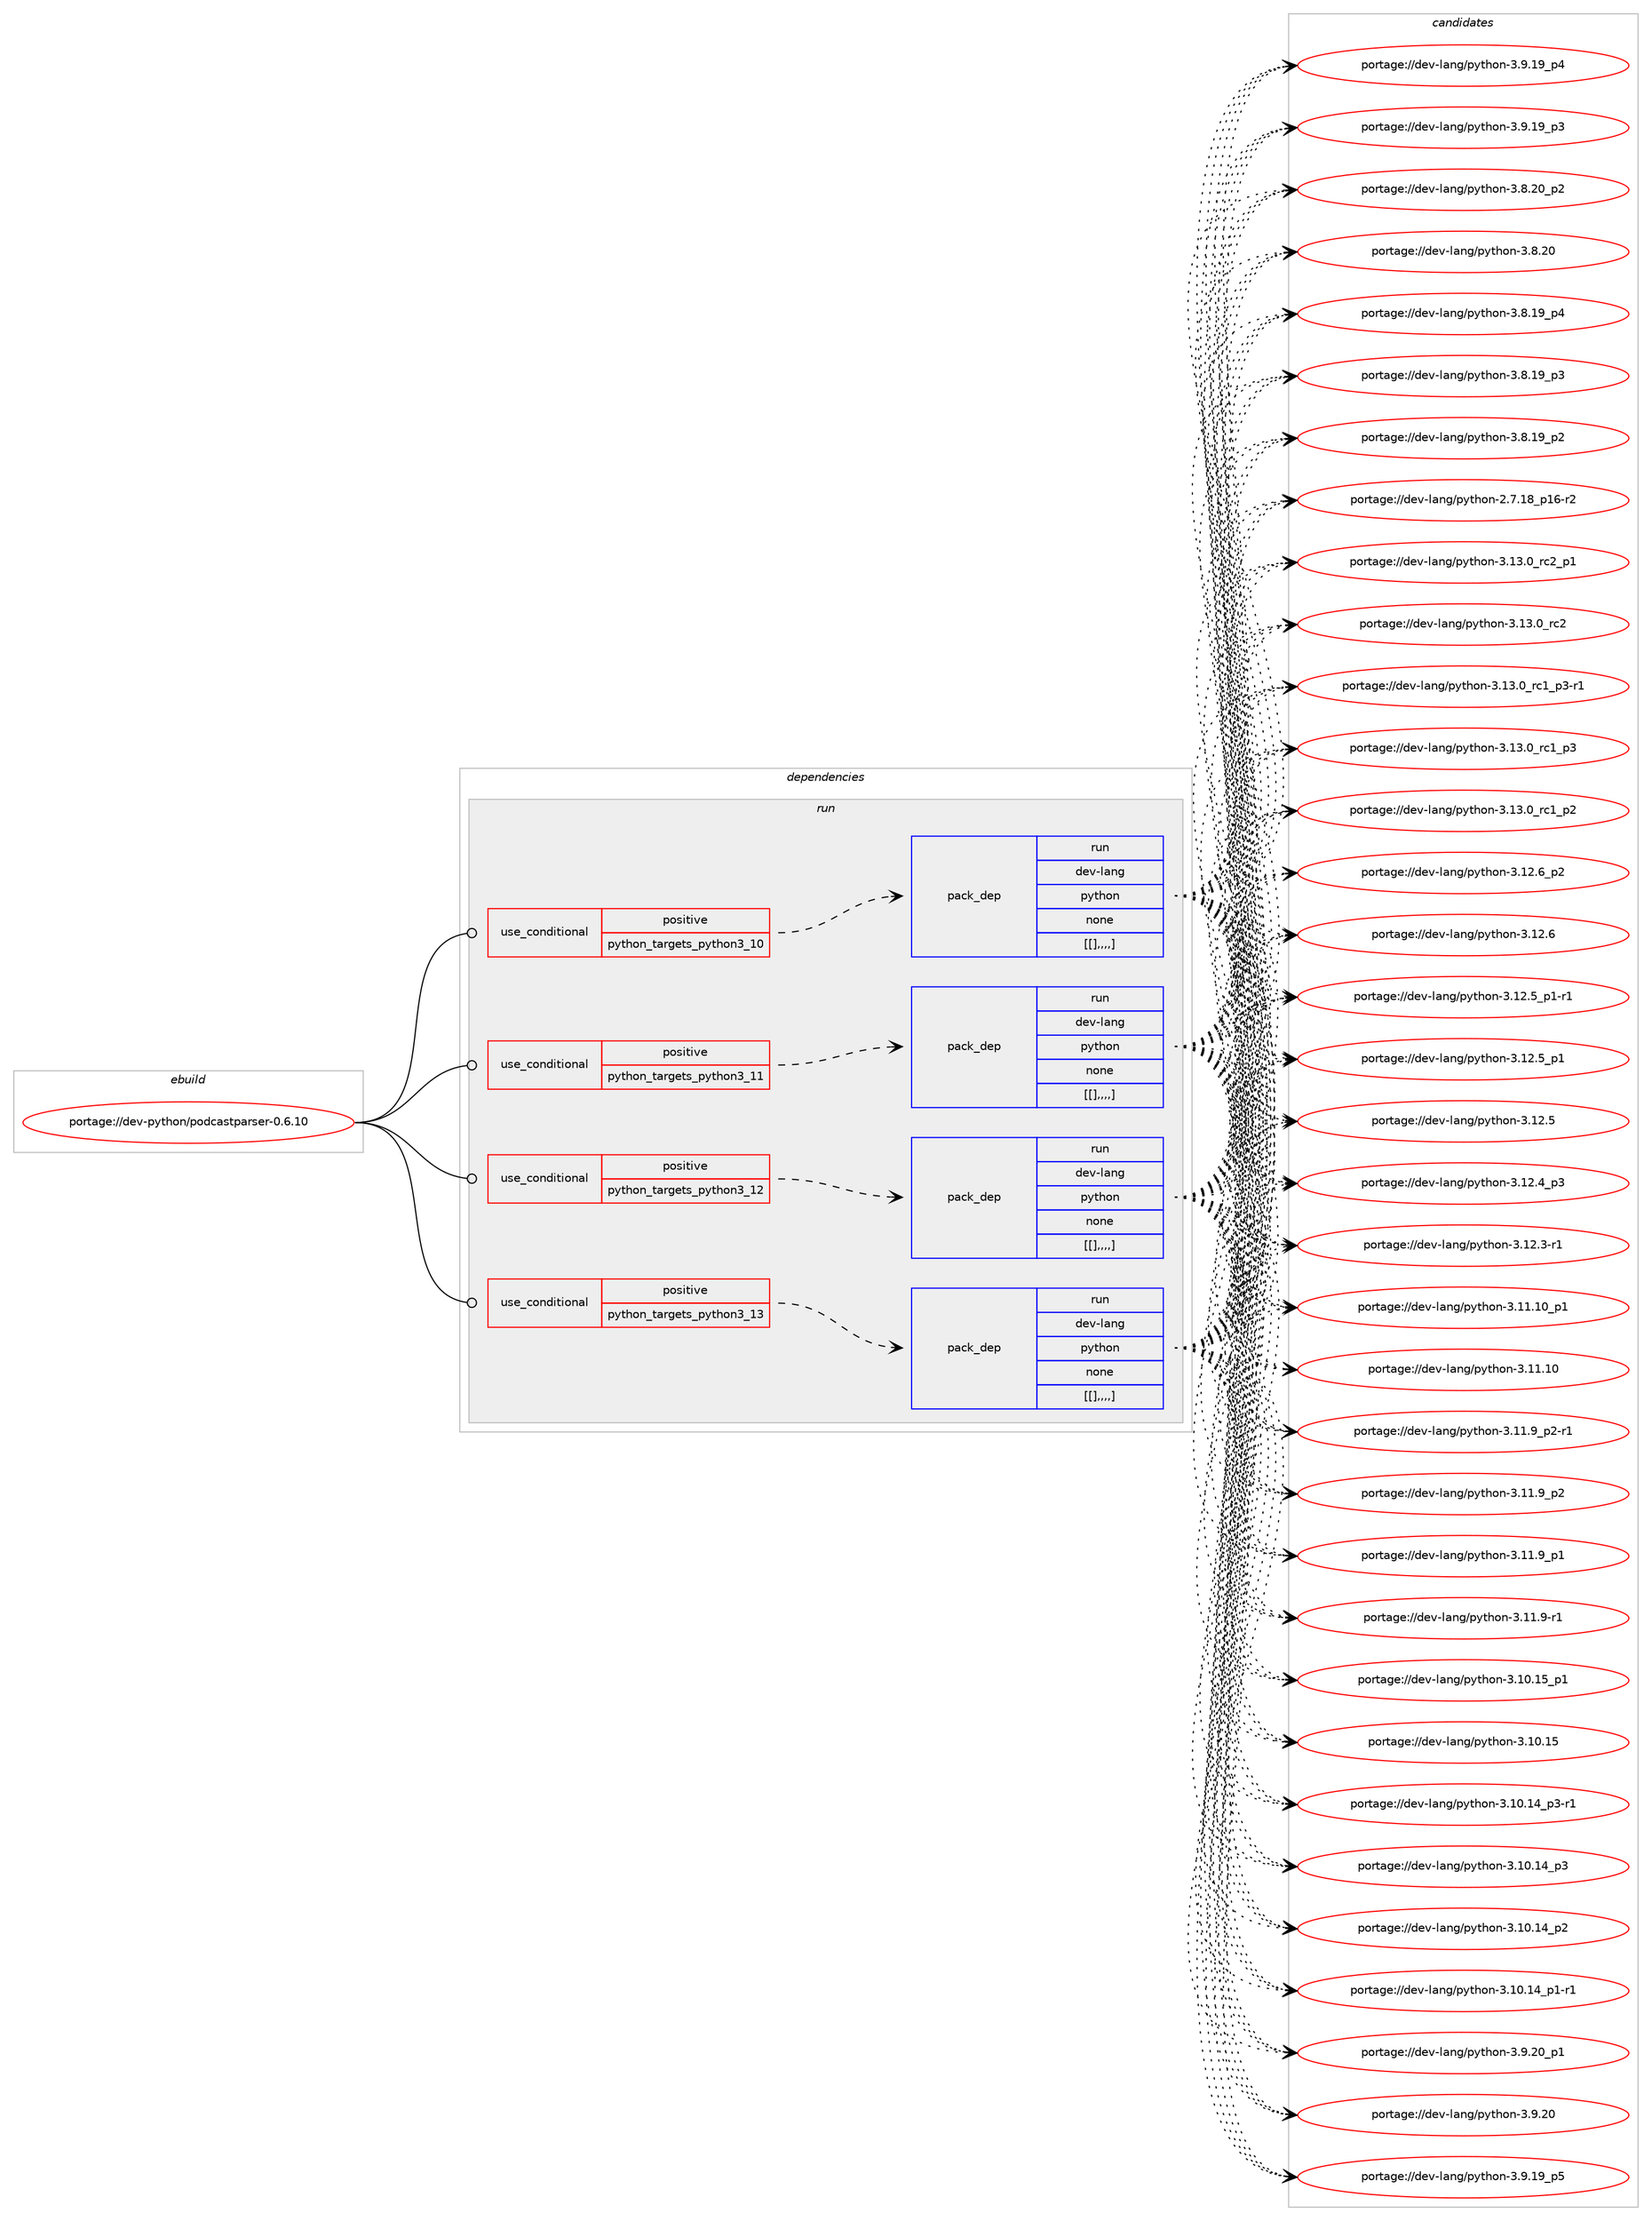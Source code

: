 digraph prolog {

# *************
# Graph options
# *************

newrank=true;
concentrate=true;
compound=true;
graph [rankdir=LR,fontname=Helvetica,fontsize=10,ranksep=1.5];#, ranksep=2.5, nodesep=0.2];
edge  [arrowhead=vee];
node  [fontname=Helvetica,fontsize=10];

# **********
# The ebuild
# **********

subgraph cluster_leftcol {
color=gray;
label=<<i>ebuild</i>>;
id [label="portage://dev-python/podcastparser-0.6.10", color=red, width=4, href="../dev-python/podcastparser-0.6.10.svg"];
}

# ****************
# The dependencies
# ****************

subgraph cluster_midcol {
color=gray;
label=<<i>dependencies</i>>;
subgraph cluster_compile {
fillcolor="#eeeeee";
style=filled;
label=<<i>compile</i>>;
}
subgraph cluster_compileandrun {
fillcolor="#eeeeee";
style=filled;
label=<<i>compile and run</i>>;
}
subgraph cluster_run {
fillcolor="#eeeeee";
style=filled;
label=<<i>run</i>>;
subgraph cond37536 {
dependency157134 [label=<<TABLE BORDER="0" CELLBORDER="1" CELLSPACING="0" CELLPADDING="4"><TR><TD ROWSPAN="3" CELLPADDING="10">use_conditional</TD></TR><TR><TD>positive</TD></TR><TR><TD>python_targets_python3_10</TD></TR></TABLE>>, shape=none, color=red];
subgraph pack118381 {
dependency157135 [label=<<TABLE BORDER="0" CELLBORDER="1" CELLSPACING="0" CELLPADDING="4" WIDTH="220"><TR><TD ROWSPAN="6" CELLPADDING="30">pack_dep</TD></TR><TR><TD WIDTH="110">run</TD></TR><TR><TD>dev-lang</TD></TR><TR><TD>python</TD></TR><TR><TD>none</TD></TR><TR><TD>[[],,,,]</TD></TR></TABLE>>, shape=none, color=blue];
}
dependency157134:e -> dependency157135:w [weight=20,style="dashed",arrowhead="vee"];
}
id:e -> dependency157134:w [weight=20,style="solid",arrowhead="odot"];
subgraph cond37537 {
dependency157136 [label=<<TABLE BORDER="0" CELLBORDER="1" CELLSPACING="0" CELLPADDING="4"><TR><TD ROWSPAN="3" CELLPADDING="10">use_conditional</TD></TR><TR><TD>positive</TD></TR><TR><TD>python_targets_python3_11</TD></TR></TABLE>>, shape=none, color=red];
subgraph pack118382 {
dependency157137 [label=<<TABLE BORDER="0" CELLBORDER="1" CELLSPACING="0" CELLPADDING="4" WIDTH="220"><TR><TD ROWSPAN="6" CELLPADDING="30">pack_dep</TD></TR><TR><TD WIDTH="110">run</TD></TR><TR><TD>dev-lang</TD></TR><TR><TD>python</TD></TR><TR><TD>none</TD></TR><TR><TD>[[],,,,]</TD></TR></TABLE>>, shape=none, color=blue];
}
dependency157136:e -> dependency157137:w [weight=20,style="dashed",arrowhead="vee"];
}
id:e -> dependency157136:w [weight=20,style="solid",arrowhead="odot"];
subgraph cond37538 {
dependency157138 [label=<<TABLE BORDER="0" CELLBORDER="1" CELLSPACING="0" CELLPADDING="4"><TR><TD ROWSPAN="3" CELLPADDING="10">use_conditional</TD></TR><TR><TD>positive</TD></TR><TR><TD>python_targets_python3_12</TD></TR></TABLE>>, shape=none, color=red];
subgraph pack118383 {
dependency157139 [label=<<TABLE BORDER="0" CELLBORDER="1" CELLSPACING="0" CELLPADDING="4" WIDTH="220"><TR><TD ROWSPAN="6" CELLPADDING="30">pack_dep</TD></TR><TR><TD WIDTH="110">run</TD></TR><TR><TD>dev-lang</TD></TR><TR><TD>python</TD></TR><TR><TD>none</TD></TR><TR><TD>[[],,,,]</TD></TR></TABLE>>, shape=none, color=blue];
}
dependency157138:e -> dependency157139:w [weight=20,style="dashed",arrowhead="vee"];
}
id:e -> dependency157138:w [weight=20,style="solid",arrowhead="odot"];
subgraph cond37539 {
dependency157140 [label=<<TABLE BORDER="0" CELLBORDER="1" CELLSPACING="0" CELLPADDING="4"><TR><TD ROWSPAN="3" CELLPADDING="10">use_conditional</TD></TR><TR><TD>positive</TD></TR><TR><TD>python_targets_python3_13</TD></TR></TABLE>>, shape=none, color=red];
subgraph pack118384 {
dependency157141 [label=<<TABLE BORDER="0" CELLBORDER="1" CELLSPACING="0" CELLPADDING="4" WIDTH="220"><TR><TD ROWSPAN="6" CELLPADDING="30">pack_dep</TD></TR><TR><TD WIDTH="110">run</TD></TR><TR><TD>dev-lang</TD></TR><TR><TD>python</TD></TR><TR><TD>none</TD></TR><TR><TD>[[],,,,]</TD></TR></TABLE>>, shape=none, color=blue];
}
dependency157140:e -> dependency157141:w [weight=20,style="dashed",arrowhead="vee"];
}
id:e -> dependency157140:w [weight=20,style="solid",arrowhead="odot"];
}
}

# **************
# The candidates
# **************

subgraph cluster_choices {
rank=same;
color=gray;
label=<<i>candidates</i>>;

subgraph choice118381 {
color=black;
nodesep=1;
choice100101118451089711010347112121116104111110455146495146489511499509511249 [label="portage://dev-lang/python-3.13.0_rc2_p1", color=red, width=4,href="../dev-lang/python-3.13.0_rc2_p1.svg"];
choice10010111845108971101034711212111610411111045514649514648951149950 [label="portage://dev-lang/python-3.13.0_rc2", color=red, width=4,href="../dev-lang/python-3.13.0_rc2.svg"];
choice1001011184510897110103471121211161041111104551464951464895114994995112514511449 [label="portage://dev-lang/python-3.13.0_rc1_p3-r1", color=red, width=4,href="../dev-lang/python-3.13.0_rc1_p3-r1.svg"];
choice100101118451089711010347112121116104111110455146495146489511499499511251 [label="portage://dev-lang/python-3.13.0_rc1_p3", color=red, width=4,href="../dev-lang/python-3.13.0_rc1_p3.svg"];
choice100101118451089711010347112121116104111110455146495146489511499499511250 [label="portage://dev-lang/python-3.13.0_rc1_p2", color=red, width=4,href="../dev-lang/python-3.13.0_rc1_p2.svg"];
choice100101118451089711010347112121116104111110455146495046549511250 [label="portage://dev-lang/python-3.12.6_p2", color=red, width=4,href="../dev-lang/python-3.12.6_p2.svg"];
choice10010111845108971101034711212111610411111045514649504654 [label="portage://dev-lang/python-3.12.6", color=red, width=4,href="../dev-lang/python-3.12.6.svg"];
choice1001011184510897110103471121211161041111104551464950465395112494511449 [label="portage://dev-lang/python-3.12.5_p1-r1", color=red, width=4,href="../dev-lang/python-3.12.5_p1-r1.svg"];
choice100101118451089711010347112121116104111110455146495046539511249 [label="portage://dev-lang/python-3.12.5_p1", color=red, width=4,href="../dev-lang/python-3.12.5_p1.svg"];
choice10010111845108971101034711212111610411111045514649504653 [label="portage://dev-lang/python-3.12.5", color=red, width=4,href="../dev-lang/python-3.12.5.svg"];
choice100101118451089711010347112121116104111110455146495046529511251 [label="portage://dev-lang/python-3.12.4_p3", color=red, width=4,href="../dev-lang/python-3.12.4_p3.svg"];
choice100101118451089711010347112121116104111110455146495046514511449 [label="portage://dev-lang/python-3.12.3-r1", color=red, width=4,href="../dev-lang/python-3.12.3-r1.svg"];
choice10010111845108971101034711212111610411111045514649494649489511249 [label="portage://dev-lang/python-3.11.10_p1", color=red, width=4,href="../dev-lang/python-3.11.10_p1.svg"];
choice1001011184510897110103471121211161041111104551464949464948 [label="portage://dev-lang/python-3.11.10", color=red, width=4,href="../dev-lang/python-3.11.10.svg"];
choice1001011184510897110103471121211161041111104551464949465795112504511449 [label="portage://dev-lang/python-3.11.9_p2-r1", color=red, width=4,href="../dev-lang/python-3.11.9_p2-r1.svg"];
choice100101118451089711010347112121116104111110455146494946579511250 [label="portage://dev-lang/python-3.11.9_p2", color=red, width=4,href="../dev-lang/python-3.11.9_p2.svg"];
choice100101118451089711010347112121116104111110455146494946579511249 [label="portage://dev-lang/python-3.11.9_p1", color=red, width=4,href="../dev-lang/python-3.11.9_p1.svg"];
choice100101118451089711010347112121116104111110455146494946574511449 [label="portage://dev-lang/python-3.11.9-r1", color=red, width=4,href="../dev-lang/python-3.11.9-r1.svg"];
choice10010111845108971101034711212111610411111045514649484649539511249 [label="portage://dev-lang/python-3.10.15_p1", color=red, width=4,href="../dev-lang/python-3.10.15_p1.svg"];
choice1001011184510897110103471121211161041111104551464948464953 [label="portage://dev-lang/python-3.10.15", color=red, width=4,href="../dev-lang/python-3.10.15.svg"];
choice100101118451089711010347112121116104111110455146494846495295112514511449 [label="portage://dev-lang/python-3.10.14_p3-r1", color=red, width=4,href="../dev-lang/python-3.10.14_p3-r1.svg"];
choice10010111845108971101034711212111610411111045514649484649529511251 [label="portage://dev-lang/python-3.10.14_p3", color=red, width=4,href="../dev-lang/python-3.10.14_p3.svg"];
choice10010111845108971101034711212111610411111045514649484649529511250 [label="portage://dev-lang/python-3.10.14_p2", color=red, width=4,href="../dev-lang/python-3.10.14_p2.svg"];
choice100101118451089711010347112121116104111110455146494846495295112494511449 [label="portage://dev-lang/python-3.10.14_p1-r1", color=red, width=4,href="../dev-lang/python-3.10.14_p1-r1.svg"];
choice100101118451089711010347112121116104111110455146574650489511249 [label="portage://dev-lang/python-3.9.20_p1", color=red, width=4,href="../dev-lang/python-3.9.20_p1.svg"];
choice10010111845108971101034711212111610411111045514657465048 [label="portage://dev-lang/python-3.9.20", color=red, width=4,href="../dev-lang/python-3.9.20.svg"];
choice100101118451089711010347112121116104111110455146574649579511253 [label="portage://dev-lang/python-3.9.19_p5", color=red, width=4,href="../dev-lang/python-3.9.19_p5.svg"];
choice100101118451089711010347112121116104111110455146574649579511252 [label="portage://dev-lang/python-3.9.19_p4", color=red, width=4,href="../dev-lang/python-3.9.19_p4.svg"];
choice100101118451089711010347112121116104111110455146574649579511251 [label="portage://dev-lang/python-3.9.19_p3", color=red, width=4,href="../dev-lang/python-3.9.19_p3.svg"];
choice100101118451089711010347112121116104111110455146564650489511250 [label="portage://dev-lang/python-3.8.20_p2", color=red, width=4,href="../dev-lang/python-3.8.20_p2.svg"];
choice10010111845108971101034711212111610411111045514656465048 [label="portage://dev-lang/python-3.8.20", color=red, width=4,href="../dev-lang/python-3.8.20.svg"];
choice100101118451089711010347112121116104111110455146564649579511252 [label="portage://dev-lang/python-3.8.19_p4", color=red, width=4,href="../dev-lang/python-3.8.19_p4.svg"];
choice100101118451089711010347112121116104111110455146564649579511251 [label="portage://dev-lang/python-3.8.19_p3", color=red, width=4,href="../dev-lang/python-3.8.19_p3.svg"];
choice100101118451089711010347112121116104111110455146564649579511250 [label="portage://dev-lang/python-3.8.19_p2", color=red, width=4,href="../dev-lang/python-3.8.19_p2.svg"];
choice100101118451089711010347112121116104111110455046554649569511249544511450 [label="portage://dev-lang/python-2.7.18_p16-r2", color=red, width=4,href="../dev-lang/python-2.7.18_p16-r2.svg"];
dependency157135:e -> choice100101118451089711010347112121116104111110455146495146489511499509511249:w [style=dotted,weight="100"];
dependency157135:e -> choice10010111845108971101034711212111610411111045514649514648951149950:w [style=dotted,weight="100"];
dependency157135:e -> choice1001011184510897110103471121211161041111104551464951464895114994995112514511449:w [style=dotted,weight="100"];
dependency157135:e -> choice100101118451089711010347112121116104111110455146495146489511499499511251:w [style=dotted,weight="100"];
dependency157135:e -> choice100101118451089711010347112121116104111110455146495146489511499499511250:w [style=dotted,weight="100"];
dependency157135:e -> choice100101118451089711010347112121116104111110455146495046549511250:w [style=dotted,weight="100"];
dependency157135:e -> choice10010111845108971101034711212111610411111045514649504654:w [style=dotted,weight="100"];
dependency157135:e -> choice1001011184510897110103471121211161041111104551464950465395112494511449:w [style=dotted,weight="100"];
dependency157135:e -> choice100101118451089711010347112121116104111110455146495046539511249:w [style=dotted,weight="100"];
dependency157135:e -> choice10010111845108971101034711212111610411111045514649504653:w [style=dotted,weight="100"];
dependency157135:e -> choice100101118451089711010347112121116104111110455146495046529511251:w [style=dotted,weight="100"];
dependency157135:e -> choice100101118451089711010347112121116104111110455146495046514511449:w [style=dotted,weight="100"];
dependency157135:e -> choice10010111845108971101034711212111610411111045514649494649489511249:w [style=dotted,weight="100"];
dependency157135:e -> choice1001011184510897110103471121211161041111104551464949464948:w [style=dotted,weight="100"];
dependency157135:e -> choice1001011184510897110103471121211161041111104551464949465795112504511449:w [style=dotted,weight="100"];
dependency157135:e -> choice100101118451089711010347112121116104111110455146494946579511250:w [style=dotted,weight="100"];
dependency157135:e -> choice100101118451089711010347112121116104111110455146494946579511249:w [style=dotted,weight="100"];
dependency157135:e -> choice100101118451089711010347112121116104111110455146494946574511449:w [style=dotted,weight="100"];
dependency157135:e -> choice10010111845108971101034711212111610411111045514649484649539511249:w [style=dotted,weight="100"];
dependency157135:e -> choice1001011184510897110103471121211161041111104551464948464953:w [style=dotted,weight="100"];
dependency157135:e -> choice100101118451089711010347112121116104111110455146494846495295112514511449:w [style=dotted,weight="100"];
dependency157135:e -> choice10010111845108971101034711212111610411111045514649484649529511251:w [style=dotted,weight="100"];
dependency157135:e -> choice10010111845108971101034711212111610411111045514649484649529511250:w [style=dotted,weight="100"];
dependency157135:e -> choice100101118451089711010347112121116104111110455146494846495295112494511449:w [style=dotted,weight="100"];
dependency157135:e -> choice100101118451089711010347112121116104111110455146574650489511249:w [style=dotted,weight="100"];
dependency157135:e -> choice10010111845108971101034711212111610411111045514657465048:w [style=dotted,weight="100"];
dependency157135:e -> choice100101118451089711010347112121116104111110455146574649579511253:w [style=dotted,weight="100"];
dependency157135:e -> choice100101118451089711010347112121116104111110455146574649579511252:w [style=dotted,weight="100"];
dependency157135:e -> choice100101118451089711010347112121116104111110455146574649579511251:w [style=dotted,weight="100"];
dependency157135:e -> choice100101118451089711010347112121116104111110455146564650489511250:w [style=dotted,weight="100"];
dependency157135:e -> choice10010111845108971101034711212111610411111045514656465048:w [style=dotted,weight="100"];
dependency157135:e -> choice100101118451089711010347112121116104111110455146564649579511252:w [style=dotted,weight="100"];
dependency157135:e -> choice100101118451089711010347112121116104111110455146564649579511251:w [style=dotted,weight="100"];
dependency157135:e -> choice100101118451089711010347112121116104111110455146564649579511250:w [style=dotted,weight="100"];
dependency157135:e -> choice100101118451089711010347112121116104111110455046554649569511249544511450:w [style=dotted,weight="100"];
}
subgraph choice118382 {
color=black;
nodesep=1;
choice100101118451089711010347112121116104111110455146495146489511499509511249 [label="portage://dev-lang/python-3.13.0_rc2_p1", color=red, width=4,href="../dev-lang/python-3.13.0_rc2_p1.svg"];
choice10010111845108971101034711212111610411111045514649514648951149950 [label="portage://dev-lang/python-3.13.0_rc2", color=red, width=4,href="../dev-lang/python-3.13.0_rc2.svg"];
choice1001011184510897110103471121211161041111104551464951464895114994995112514511449 [label="portage://dev-lang/python-3.13.0_rc1_p3-r1", color=red, width=4,href="../dev-lang/python-3.13.0_rc1_p3-r1.svg"];
choice100101118451089711010347112121116104111110455146495146489511499499511251 [label="portage://dev-lang/python-3.13.0_rc1_p3", color=red, width=4,href="../dev-lang/python-3.13.0_rc1_p3.svg"];
choice100101118451089711010347112121116104111110455146495146489511499499511250 [label="portage://dev-lang/python-3.13.0_rc1_p2", color=red, width=4,href="../dev-lang/python-3.13.0_rc1_p2.svg"];
choice100101118451089711010347112121116104111110455146495046549511250 [label="portage://dev-lang/python-3.12.6_p2", color=red, width=4,href="../dev-lang/python-3.12.6_p2.svg"];
choice10010111845108971101034711212111610411111045514649504654 [label="portage://dev-lang/python-3.12.6", color=red, width=4,href="../dev-lang/python-3.12.6.svg"];
choice1001011184510897110103471121211161041111104551464950465395112494511449 [label="portage://dev-lang/python-3.12.5_p1-r1", color=red, width=4,href="../dev-lang/python-3.12.5_p1-r1.svg"];
choice100101118451089711010347112121116104111110455146495046539511249 [label="portage://dev-lang/python-3.12.5_p1", color=red, width=4,href="../dev-lang/python-3.12.5_p1.svg"];
choice10010111845108971101034711212111610411111045514649504653 [label="portage://dev-lang/python-3.12.5", color=red, width=4,href="../dev-lang/python-3.12.5.svg"];
choice100101118451089711010347112121116104111110455146495046529511251 [label="portage://dev-lang/python-3.12.4_p3", color=red, width=4,href="../dev-lang/python-3.12.4_p3.svg"];
choice100101118451089711010347112121116104111110455146495046514511449 [label="portage://dev-lang/python-3.12.3-r1", color=red, width=4,href="../dev-lang/python-3.12.3-r1.svg"];
choice10010111845108971101034711212111610411111045514649494649489511249 [label="portage://dev-lang/python-3.11.10_p1", color=red, width=4,href="../dev-lang/python-3.11.10_p1.svg"];
choice1001011184510897110103471121211161041111104551464949464948 [label="portage://dev-lang/python-3.11.10", color=red, width=4,href="../dev-lang/python-3.11.10.svg"];
choice1001011184510897110103471121211161041111104551464949465795112504511449 [label="portage://dev-lang/python-3.11.9_p2-r1", color=red, width=4,href="../dev-lang/python-3.11.9_p2-r1.svg"];
choice100101118451089711010347112121116104111110455146494946579511250 [label="portage://dev-lang/python-3.11.9_p2", color=red, width=4,href="../dev-lang/python-3.11.9_p2.svg"];
choice100101118451089711010347112121116104111110455146494946579511249 [label="portage://dev-lang/python-3.11.9_p1", color=red, width=4,href="../dev-lang/python-3.11.9_p1.svg"];
choice100101118451089711010347112121116104111110455146494946574511449 [label="portage://dev-lang/python-3.11.9-r1", color=red, width=4,href="../dev-lang/python-3.11.9-r1.svg"];
choice10010111845108971101034711212111610411111045514649484649539511249 [label="portage://dev-lang/python-3.10.15_p1", color=red, width=4,href="../dev-lang/python-3.10.15_p1.svg"];
choice1001011184510897110103471121211161041111104551464948464953 [label="portage://dev-lang/python-3.10.15", color=red, width=4,href="../dev-lang/python-3.10.15.svg"];
choice100101118451089711010347112121116104111110455146494846495295112514511449 [label="portage://dev-lang/python-3.10.14_p3-r1", color=red, width=4,href="../dev-lang/python-3.10.14_p3-r1.svg"];
choice10010111845108971101034711212111610411111045514649484649529511251 [label="portage://dev-lang/python-3.10.14_p3", color=red, width=4,href="../dev-lang/python-3.10.14_p3.svg"];
choice10010111845108971101034711212111610411111045514649484649529511250 [label="portage://dev-lang/python-3.10.14_p2", color=red, width=4,href="../dev-lang/python-3.10.14_p2.svg"];
choice100101118451089711010347112121116104111110455146494846495295112494511449 [label="portage://dev-lang/python-3.10.14_p1-r1", color=red, width=4,href="../dev-lang/python-3.10.14_p1-r1.svg"];
choice100101118451089711010347112121116104111110455146574650489511249 [label="portage://dev-lang/python-3.9.20_p1", color=red, width=4,href="../dev-lang/python-3.9.20_p1.svg"];
choice10010111845108971101034711212111610411111045514657465048 [label="portage://dev-lang/python-3.9.20", color=red, width=4,href="../dev-lang/python-3.9.20.svg"];
choice100101118451089711010347112121116104111110455146574649579511253 [label="portage://dev-lang/python-3.9.19_p5", color=red, width=4,href="../dev-lang/python-3.9.19_p5.svg"];
choice100101118451089711010347112121116104111110455146574649579511252 [label="portage://dev-lang/python-3.9.19_p4", color=red, width=4,href="../dev-lang/python-3.9.19_p4.svg"];
choice100101118451089711010347112121116104111110455146574649579511251 [label="portage://dev-lang/python-3.9.19_p3", color=red, width=4,href="../dev-lang/python-3.9.19_p3.svg"];
choice100101118451089711010347112121116104111110455146564650489511250 [label="portage://dev-lang/python-3.8.20_p2", color=red, width=4,href="../dev-lang/python-3.8.20_p2.svg"];
choice10010111845108971101034711212111610411111045514656465048 [label="portage://dev-lang/python-3.8.20", color=red, width=4,href="../dev-lang/python-3.8.20.svg"];
choice100101118451089711010347112121116104111110455146564649579511252 [label="portage://dev-lang/python-3.8.19_p4", color=red, width=4,href="../dev-lang/python-3.8.19_p4.svg"];
choice100101118451089711010347112121116104111110455146564649579511251 [label="portage://dev-lang/python-3.8.19_p3", color=red, width=4,href="../dev-lang/python-3.8.19_p3.svg"];
choice100101118451089711010347112121116104111110455146564649579511250 [label="portage://dev-lang/python-3.8.19_p2", color=red, width=4,href="../dev-lang/python-3.8.19_p2.svg"];
choice100101118451089711010347112121116104111110455046554649569511249544511450 [label="portage://dev-lang/python-2.7.18_p16-r2", color=red, width=4,href="../dev-lang/python-2.7.18_p16-r2.svg"];
dependency157137:e -> choice100101118451089711010347112121116104111110455146495146489511499509511249:w [style=dotted,weight="100"];
dependency157137:e -> choice10010111845108971101034711212111610411111045514649514648951149950:w [style=dotted,weight="100"];
dependency157137:e -> choice1001011184510897110103471121211161041111104551464951464895114994995112514511449:w [style=dotted,weight="100"];
dependency157137:e -> choice100101118451089711010347112121116104111110455146495146489511499499511251:w [style=dotted,weight="100"];
dependency157137:e -> choice100101118451089711010347112121116104111110455146495146489511499499511250:w [style=dotted,weight="100"];
dependency157137:e -> choice100101118451089711010347112121116104111110455146495046549511250:w [style=dotted,weight="100"];
dependency157137:e -> choice10010111845108971101034711212111610411111045514649504654:w [style=dotted,weight="100"];
dependency157137:e -> choice1001011184510897110103471121211161041111104551464950465395112494511449:w [style=dotted,weight="100"];
dependency157137:e -> choice100101118451089711010347112121116104111110455146495046539511249:w [style=dotted,weight="100"];
dependency157137:e -> choice10010111845108971101034711212111610411111045514649504653:w [style=dotted,weight="100"];
dependency157137:e -> choice100101118451089711010347112121116104111110455146495046529511251:w [style=dotted,weight="100"];
dependency157137:e -> choice100101118451089711010347112121116104111110455146495046514511449:w [style=dotted,weight="100"];
dependency157137:e -> choice10010111845108971101034711212111610411111045514649494649489511249:w [style=dotted,weight="100"];
dependency157137:e -> choice1001011184510897110103471121211161041111104551464949464948:w [style=dotted,weight="100"];
dependency157137:e -> choice1001011184510897110103471121211161041111104551464949465795112504511449:w [style=dotted,weight="100"];
dependency157137:e -> choice100101118451089711010347112121116104111110455146494946579511250:w [style=dotted,weight="100"];
dependency157137:e -> choice100101118451089711010347112121116104111110455146494946579511249:w [style=dotted,weight="100"];
dependency157137:e -> choice100101118451089711010347112121116104111110455146494946574511449:w [style=dotted,weight="100"];
dependency157137:e -> choice10010111845108971101034711212111610411111045514649484649539511249:w [style=dotted,weight="100"];
dependency157137:e -> choice1001011184510897110103471121211161041111104551464948464953:w [style=dotted,weight="100"];
dependency157137:e -> choice100101118451089711010347112121116104111110455146494846495295112514511449:w [style=dotted,weight="100"];
dependency157137:e -> choice10010111845108971101034711212111610411111045514649484649529511251:w [style=dotted,weight="100"];
dependency157137:e -> choice10010111845108971101034711212111610411111045514649484649529511250:w [style=dotted,weight="100"];
dependency157137:e -> choice100101118451089711010347112121116104111110455146494846495295112494511449:w [style=dotted,weight="100"];
dependency157137:e -> choice100101118451089711010347112121116104111110455146574650489511249:w [style=dotted,weight="100"];
dependency157137:e -> choice10010111845108971101034711212111610411111045514657465048:w [style=dotted,weight="100"];
dependency157137:e -> choice100101118451089711010347112121116104111110455146574649579511253:w [style=dotted,weight="100"];
dependency157137:e -> choice100101118451089711010347112121116104111110455146574649579511252:w [style=dotted,weight="100"];
dependency157137:e -> choice100101118451089711010347112121116104111110455146574649579511251:w [style=dotted,weight="100"];
dependency157137:e -> choice100101118451089711010347112121116104111110455146564650489511250:w [style=dotted,weight="100"];
dependency157137:e -> choice10010111845108971101034711212111610411111045514656465048:w [style=dotted,weight="100"];
dependency157137:e -> choice100101118451089711010347112121116104111110455146564649579511252:w [style=dotted,weight="100"];
dependency157137:e -> choice100101118451089711010347112121116104111110455146564649579511251:w [style=dotted,weight="100"];
dependency157137:e -> choice100101118451089711010347112121116104111110455146564649579511250:w [style=dotted,weight="100"];
dependency157137:e -> choice100101118451089711010347112121116104111110455046554649569511249544511450:w [style=dotted,weight="100"];
}
subgraph choice118383 {
color=black;
nodesep=1;
choice100101118451089711010347112121116104111110455146495146489511499509511249 [label="portage://dev-lang/python-3.13.0_rc2_p1", color=red, width=4,href="../dev-lang/python-3.13.0_rc2_p1.svg"];
choice10010111845108971101034711212111610411111045514649514648951149950 [label="portage://dev-lang/python-3.13.0_rc2", color=red, width=4,href="../dev-lang/python-3.13.0_rc2.svg"];
choice1001011184510897110103471121211161041111104551464951464895114994995112514511449 [label="portage://dev-lang/python-3.13.0_rc1_p3-r1", color=red, width=4,href="../dev-lang/python-3.13.0_rc1_p3-r1.svg"];
choice100101118451089711010347112121116104111110455146495146489511499499511251 [label="portage://dev-lang/python-3.13.0_rc1_p3", color=red, width=4,href="../dev-lang/python-3.13.0_rc1_p3.svg"];
choice100101118451089711010347112121116104111110455146495146489511499499511250 [label="portage://dev-lang/python-3.13.0_rc1_p2", color=red, width=4,href="../dev-lang/python-3.13.0_rc1_p2.svg"];
choice100101118451089711010347112121116104111110455146495046549511250 [label="portage://dev-lang/python-3.12.6_p2", color=red, width=4,href="../dev-lang/python-3.12.6_p2.svg"];
choice10010111845108971101034711212111610411111045514649504654 [label="portage://dev-lang/python-3.12.6", color=red, width=4,href="../dev-lang/python-3.12.6.svg"];
choice1001011184510897110103471121211161041111104551464950465395112494511449 [label="portage://dev-lang/python-3.12.5_p1-r1", color=red, width=4,href="../dev-lang/python-3.12.5_p1-r1.svg"];
choice100101118451089711010347112121116104111110455146495046539511249 [label="portage://dev-lang/python-3.12.5_p1", color=red, width=4,href="../dev-lang/python-3.12.5_p1.svg"];
choice10010111845108971101034711212111610411111045514649504653 [label="portage://dev-lang/python-3.12.5", color=red, width=4,href="../dev-lang/python-3.12.5.svg"];
choice100101118451089711010347112121116104111110455146495046529511251 [label="portage://dev-lang/python-3.12.4_p3", color=red, width=4,href="../dev-lang/python-3.12.4_p3.svg"];
choice100101118451089711010347112121116104111110455146495046514511449 [label="portage://dev-lang/python-3.12.3-r1", color=red, width=4,href="../dev-lang/python-3.12.3-r1.svg"];
choice10010111845108971101034711212111610411111045514649494649489511249 [label="portage://dev-lang/python-3.11.10_p1", color=red, width=4,href="../dev-lang/python-3.11.10_p1.svg"];
choice1001011184510897110103471121211161041111104551464949464948 [label="portage://dev-lang/python-3.11.10", color=red, width=4,href="../dev-lang/python-3.11.10.svg"];
choice1001011184510897110103471121211161041111104551464949465795112504511449 [label="portage://dev-lang/python-3.11.9_p2-r1", color=red, width=4,href="../dev-lang/python-3.11.9_p2-r1.svg"];
choice100101118451089711010347112121116104111110455146494946579511250 [label="portage://dev-lang/python-3.11.9_p2", color=red, width=4,href="../dev-lang/python-3.11.9_p2.svg"];
choice100101118451089711010347112121116104111110455146494946579511249 [label="portage://dev-lang/python-3.11.9_p1", color=red, width=4,href="../dev-lang/python-3.11.9_p1.svg"];
choice100101118451089711010347112121116104111110455146494946574511449 [label="portage://dev-lang/python-3.11.9-r1", color=red, width=4,href="../dev-lang/python-3.11.9-r1.svg"];
choice10010111845108971101034711212111610411111045514649484649539511249 [label="portage://dev-lang/python-3.10.15_p1", color=red, width=4,href="../dev-lang/python-3.10.15_p1.svg"];
choice1001011184510897110103471121211161041111104551464948464953 [label="portage://dev-lang/python-3.10.15", color=red, width=4,href="../dev-lang/python-3.10.15.svg"];
choice100101118451089711010347112121116104111110455146494846495295112514511449 [label="portage://dev-lang/python-3.10.14_p3-r1", color=red, width=4,href="../dev-lang/python-3.10.14_p3-r1.svg"];
choice10010111845108971101034711212111610411111045514649484649529511251 [label="portage://dev-lang/python-3.10.14_p3", color=red, width=4,href="../dev-lang/python-3.10.14_p3.svg"];
choice10010111845108971101034711212111610411111045514649484649529511250 [label="portage://dev-lang/python-3.10.14_p2", color=red, width=4,href="../dev-lang/python-3.10.14_p2.svg"];
choice100101118451089711010347112121116104111110455146494846495295112494511449 [label="portage://dev-lang/python-3.10.14_p1-r1", color=red, width=4,href="../dev-lang/python-3.10.14_p1-r1.svg"];
choice100101118451089711010347112121116104111110455146574650489511249 [label="portage://dev-lang/python-3.9.20_p1", color=red, width=4,href="../dev-lang/python-3.9.20_p1.svg"];
choice10010111845108971101034711212111610411111045514657465048 [label="portage://dev-lang/python-3.9.20", color=red, width=4,href="../dev-lang/python-3.9.20.svg"];
choice100101118451089711010347112121116104111110455146574649579511253 [label="portage://dev-lang/python-3.9.19_p5", color=red, width=4,href="../dev-lang/python-3.9.19_p5.svg"];
choice100101118451089711010347112121116104111110455146574649579511252 [label="portage://dev-lang/python-3.9.19_p4", color=red, width=4,href="../dev-lang/python-3.9.19_p4.svg"];
choice100101118451089711010347112121116104111110455146574649579511251 [label="portage://dev-lang/python-3.9.19_p3", color=red, width=4,href="../dev-lang/python-3.9.19_p3.svg"];
choice100101118451089711010347112121116104111110455146564650489511250 [label="portage://dev-lang/python-3.8.20_p2", color=red, width=4,href="../dev-lang/python-3.8.20_p2.svg"];
choice10010111845108971101034711212111610411111045514656465048 [label="portage://dev-lang/python-3.8.20", color=red, width=4,href="../dev-lang/python-3.8.20.svg"];
choice100101118451089711010347112121116104111110455146564649579511252 [label="portage://dev-lang/python-3.8.19_p4", color=red, width=4,href="../dev-lang/python-3.8.19_p4.svg"];
choice100101118451089711010347112121116104111110455146564649579511251 [label="portage://dev-lang/python-3.8.19_p3", color=red, width=4,href="../dev-lang/python-3.8.19_p3.svg"];
choice100101118451089711010347112121116104111110455146564649579511250 [label="portage://dev-lang/python-3.8.19_p2", color=red, width=4,href="../dev-lang/python-3.8.19_p2.svg"];
choice100101118451089711010347112121116104111110455046554649569511249544511450 [label="portage://dev-lang/python-2.7.18_p16-r2", color=red, width=4,href="../dev-lang/python-2.7.18_p16-r2.svg"];
dependency157139:e -> choice100101118451089711010347112121116104111110455146495146489511499509511249:w [style=dotted,weight="100"];
dependency157139:e -> choice10010111845108971101034711212111610411111045514649514648951149950:w [style=dotted,weight="100"];
dependency157139:e -> choice1001011184510897110103471121211161041111104551464951464895114994995112514511449:w [style=dotted,weight="100"];
dependency157139:e -> choice100101118451089711010347112121116104111110455146495146489511499499511251:w [style=dotted,weight="100"];
dependency157139:e -> choice100101118451089711010347112121116104111110455146495146489511499499511250:w [style=dotted,weight="100"];
dependency157139:e -> choice100101118451089711010347112121116104111110455146495046549511250:w [style=dotted,weight="100"];
dependency157139:e -> choice10010111845108971101034711212111610411111045514649504654:w [style=dotted,weight="100"];
dependency157139:e -> choice1001011184510897110103471121211161041111104551464950465395112494511449:w [style=dotted,weight="100"];
dependency157139:e -> choice100101118451089711010347112121116104111110455146495046539511249:w [style=dotted,weight="100"];
dependency157139:e -> choice10010111845108971101034711212111610411111045514649504653:w [style=dotted,weight="100"];
dependency157139:e -> choice100101118451089711010347112121116104111110455146495046529511251:w [style=dotted,weight="100"];
dependency157139:e -> choice100101118451089711010347112121116104111110455146495046514511449:w [style=dotted,weight="100"];
dependency157139:e -> choice10010111845108971101034711212111610411111045514649494649489511249:w [style=dotted,weight="100"];
dependency157139:e -> choice1001011184510897110103471121211161041111104551464949464948:w [style=dotted,weight="100"];
dependency157139:e -> choice1001011184510897110103471121211161041111104551464949465795112504511449:w [style=dotted,weight="100"];
dependency157139:e -> choice100101118451089711010347112121116104111110455146494946579511250:w [style=dotted,weight="100"];
dependency157139:e -> choice100101118451089711010347112121116104111110455146494946579511249:w [style=dotted,weight="100"];
dependency157139:e -> choice100101118451089711010347112121116104111110455146494946574511449:w [style=dotted,weight="100"];
dependency157139:e -> choice10010111845108971101034711212111610411111045514649484649539511249:w [style=dotted,weight="100"];
dependency157139:e -> choice1001011184510897110103471121211161041111104551464948464953:w [style=dotted,weight="100"];
dependency157139:e -> choice100101118451089711010347112121116104111110455146494846495295112514511449:w [style=dotted,weight="100"];
dependency157139:e -> choice10010111845108971101034711212111610411111045514649484649529511251:w [style=dotted,weight="100"];
dependency157139:e -> choice10010111845108971101034711212111610411111045514649484649529511250:w [style=dotted,weight="100"];
dependency157139:e -> choice100101118451089711010347112121116104111110455146494846495295112494511449:w [style=dotted,weight="100"];
dependency157139:e -> choice100101118451089711010347112121116104111110455146574650489511249:w [style=dotted,weight="100"];
dependency157139:e -> choice10010111845108971101034711212111610411111045514657465048:w [style=dotted,weight="100"];
dependency157139:e -> choice100101118451089711010347112121116104111110455146574649579511253:w [style=dotted,weight="100"];
dependency157139:e -> choice100101118451089711010347112121116104111110455146574649579511252:w [style=dotted,weight="100"];
dependency157139:e -> choice100101118451089711010347112121116104111110455146574649579511251:w [style=dotted,weight="100"];
dependency157139:e -> choice100101118451089711010347112121116104111110455146564650489511250:w [style=dotted,weight="100"];
dependency157139:e -> choice10010111845108971101034711212111610411111045514656465048:w [style=dotted,weight="100"];
dependency157139:e -> choice100101118451089711010347112121116104111110455146564649579511252:w [style=dotted,weight="100"];
dependency157139:e -> choice100101118451089711010347112121116104111110455146564649579511251:w [style=dotted,weight="100"];
dependency157139:e -> choice100101118451089711010347112121116104111110455146564649579511250:w [style=dotted,weight="100"];
dependency157139:e -> choice100101118451089711010347112121116104111110455046554649569511249544511450:w [style=dotted,weight="100"];
}
subgraph choice118384 {
color=black;
nodesep=1;
choice100101118451089711010347112121116104111110455146495146489511499509511249 [label="portage://dev-lang/python-3.13.0_rc2_p1", color=red, width=4,href="../dev-lang/python-3.13.0_rc2_p1.svg"];
choice10010111845108971101034711212111610411111045514649514648951149950 [label="portage://dev-lang/python-3.13.0_rc2", color=red, width=4,href="../dev-lang/python-3.13.0_rc2.svg"];
choice1001011184510897110103471121211161041111104551464951464895114994995112514511449 [label="portage://dev-lang/python-3.13.0_rc1_p3-r1", color=red, width=4,href="../dev-lang/python-3.13.0_rc1_p3-r1.svg"];
choice100101118451089711010347112121116104111110455146495146489511499499511251 [label="portage://dev-lang/python-3.13.0_rc1_p3", color=red, width=4,href="../dev-lang/python-3.13.0_rc1_p3.svg"];
choice100101118451089711010347112121116104111110455146495146489511499499511250 [label="portage://dev-lang/python-3.13.0_rc1_p2", color=red, width=4,href="../dev-lang/python-3.13.0_rc1_p2.svg"];
choice100101118451089711010347112121116104111110455146495046549511250 [label="portage://dev-lang/python-3.12.6_p2", color=red, width=4,href="../dev-lang/python-3.12.6_p2.svg"];
choice10010111845108971101034711212111610411111045514649504654 [label="portage://dev-lang/python-3.12.6", color=red, width=4,href="../dev-lang/python-3.12.6.svg"];
choice1001011184510897110103471121211161041111104551464950465395112494511449 [label="portage://dev-lang/python-3.12.5_p1-r1", color=red, width=4,href="../dev-lang/python-3.12.5_p1-r1.svg"];
choice100101118451089711010347112121116104111110455146495046539511249 [label="portage://dev-lang/python-3.12.5_p1", color=red, width=4,href="../dev-lang/python-3.12.5_p1.svg"];
choice10010111845108971101034711212111610411111045514649504653 [label="portage://dev-lang/python-3.12.5", color=red, width=4,href="../dev-lang/python-3.12.5.svg"];
choice100101118451089711010347112121116104111110455146495046529511251 [label="portage://dev-lang/python-3.12.4_p3", color=red, width=4,href="../dev-lang/python-3.12.4_p3.svg"];
choice100101118451089711010347112121116104111110455146495046514511449 [label="portage://dev-lang/python-3.12.3-r1", color=red, width=4,href="../dev-lang/python-3.12.3-r1.svg"];
choice10010111845108971101034711212111610411111045514649494649489511249 [label="portage://dev-lang/python-3.11.10_p1", color=red, width=4,href="../dev-lang/python-3.11.10_p1.svg"];
choice1001011184510897110103471121211161041111104551464949464948 [label="portage://dev-lang/python-3.11.10", color=red, width=4,href="../dev-lang/python-3.11.10.svg"];
choice1001011184510897110103471121211161041111104551464949465795112504511449 [label="portage://dev-lang/python-3.11.9_p2-r1", color=red, width=4,href="../dev-lang/python-3.11.9_p2-r1.svg"];
choice100101118451089711010347112121116104111110455146494946579511250 [label="portage://dev-lang/python-3.11.9_p2", color=red, width=4,href="../dev-lang/python-3.11.9_p2.svg"];
choice100101118451089711010347112121116104111110455146494946579511249 [label="portage://dev-lang/python-3.11.9_p1", color=red, width=4,href="../dev-lang/python-3.11.9_p1.svg"];
choice100101118451089711010347112121116104111110455146494946574511449 [label="portage://dev-lang/python-3.11.9-r1", color=red, width=4,href="../dev-lang/python-3.11.9-r1.svg"];
choice10010111845108971101034711212111610411111045514649484649539511249 [label="portage://dev-lang/python-3.10.15_p1", color=red, width=4,href="../dev-lang/python-3.10.15_p1.svg"];
choice1001011184510897110103471121211161041111104551464948464953 [label="portage://dev-lang/python-3.10.15", color=red, width=4,href="../dev-lang/python-3.10.15.svg"];
choice100101118451089711010347112121116104111110455146494846495295112514511449 [label="portage://dev-lang/python-3.10.14_p3-r1", color=red, width=4,href="../dev-lang/python-3.10.14_p3-r1.svg"];
choice10010111845108971101034711212111610411111045514649484649529511251 [label="portage://dev-lang/python-3.10.14_p3", color=red, width=4,href="../dev-lang/python-3.10.14_p3.svg"];
choice10010111845108971101034711212111610411111045514649484649529511250 [label="portage://dev-lang/python-3.10.14_p2", color=red, width=4,href="../dev-lang/python-3.10.14_p2.svg"];
choice100101118451089711010347112121116104111110455146494846495295112494511449 [label="portage://dev-lang/python-3.10.14_p1-r1", color=red, width=4,href="../dev-lang/python-3.10.14_p1-r1.svg"];
choice100101118451089711010347112121116104111110455146574650489511249 [label="portage://dev-lang/python-3.9.20_p1", color=red, width=4,href="../dev-lang/python-3.9.20_p1.svg"];
choice10010111845108971101034711212111610411111045514657465048 [label="portage://dev-lang/python-3.9.20", color=red, width=4,href="../dev-lang/python-3.9.20.svg"];
choice100101118451089711010347112121116104111110455146574649579511253 [label="portage://dev-lang/python-3.9.19_p5", color=red, width=4,href="../dev-lang/python-3.9.19_p5.svg"];
choice100101118451089711010347112121116104111110455146574649579511252 [label="portage://dev-lang/python-3.9.19_p4", color=red, width=4,href="../dev-lang/python-3.9.19_p4.svg"];
choice100101118451089711010347112121116104111110455146574649579511251 [label="portage://dev-lang/python-3.9.19_p3", color=red, width=4,href="../dev-lang/python-3.9.19_p3.svg"];
choice100101118451089711010347112121116104111110455146564650489511250 [label="portage://dev-lang/python-3.8.20_p2", color=red, width=4,href="../dev-lang/python-3.8.20_p2.svg"];
choice10010111845108971101034711212111610411111045514656465048 [label="portage://dev-lang/python-3.8.20", color=red, width=4,href="../dev-lang/python-3.8.20.svg"];
choice100101118451089711010347112121116104111110455146564649579511252 [label="portage://dev-lang/python-3.8.19_p4", color=red, width=4,href="../dev-lang/python-3.8.19_p4.svg"];
choice100101118451089711010347112121116104111110455146564649579511251 [label="portage://dev-lang/python-3.8.19_p3", color=red, width=4,href="../dev-lang/python-3.8.19_p3.svg"];
choice100101118451089711010347112121116104111110455146564649579511250 [label="portage://dev-lang/python-3.8.19_p2", color=red, width=4,href="../dev-lang/python-3.8.19_p2.svg"];
choice100101118451089711010347112121116104111110455046554649569511249544511450 [label="portage://dev-lang/python-2.7.18_p16-r2", color=red, width=4,href="../dev-lang/python-2.7.18_p16-r2.svg"];
dependency157141:e -> choice100101118451089711010347112121116104111110455146495146489511499509511249:w [style=dotted,weight="100"];
dependency157141:e -> choice10010111845108971101034711212111610411111045514649514648951149950:w [style=dotted,weight="100"];
dependency157141:e -> choice1001011184510897110103471121211161041111104551464951464895114994995112514511449:w [style=dotted,weight="100"];
dependency157141:e -> choice100101118451089711010347112121116104111110455146495146489511499499511251:w [style=dotted,weight="100"];
dependency157141:e -> choice100101118451089711010347112121116104111110455146495146489511499499511250:w [style=dotted,weight="100"];
dependency157141:e -> choice100101118451089711010347112121116104111110455146495046549511250:w [style=dotted,weight="100"];
dependency157141:e -> choice10010111845108971101034711212111610411111045514649504654:w [style=dotted,weight="100"];
dependency157141:e -> choice1001011184510897110103471121211161041111104551464950465395112494511449:w [style=dotted,weight="100"];
dependency157141:e -> choice100101118451089711010347112121116104111110455146495046539511249:w [style=dotted,weight="100"];
dependency157141:e -> choice10010111845108971101034711212111610411111045514649504653:w [style=dotted,weight="100"];
dependency157141:e -> choice100101118451089711010347112121116104111110455146495046529511251:w [style=dotted,weight="100"];
dependency157141:e -> choice100101118451089711010347112121116104111110455146495046514511449:w [style=dotted,weight="100"];
dependency157141:e -> choice10010111845108971101034711212111610411111045514649494649489511249:w [style=dotted,weight="100"];
dependency157141:e -> choice1001011184510897110103471121211161041111104551464949464948:w [style=dotted,weight="100"];
dependency157141:e -> choice1001011184510897110103471121211161041111104551464949465795112504511449:w [style=dotted,weight="100"];
dependency157141:e -> choice100101118451089711010347112121116104111110455146494946579511250:w [style=dotted,weight="100"];
dependency157141:e -> choice100101118451089711010347112121116104111110455146494946579511249:w [style=dotted,weight="100"];
dependency157141:e -> choice100101118451089711010347112121116104111110455146494946574511449:w [style=dotted,weight="100"];
dependency157141:e -> choice10010111845108971101034711212111610411111045514649484649539511249:w [style=dotted,weight="100"];
dependency157141:e -> choice1001011184510897110103471121211161041111104551464948464953:w [style=dotted,weight="100"];
dependency157141:e -> choice100101118451089711010347112121116104111110455146494846495295112514511449:w [style=dotted,weight="100"];
dependency157141:e -> choice10010111845108971101034711212111610411111045514649484649529511251:w [style=dotted,weight="100"];
dependency157141:e -> choice10010111845108971101034711212111610411111045514649484649529511250:w [style=dotted,weight="100"];
dependency157141:e -> choice100101118451089711010347112121116104111110455146494846495295112494511449:w [style=dotted,weight="100"];
dependency157141:e -> choice100101118451089711010347112121116104111110455146574650489511249:w [style=dotted,weight="100"];
dependency157141:e -> choice10010111845108971101034711212111610411111045514657465048:w [style=dotted,weight="100"];
dependency157141:e -> choice100101118451089711010347112121116104111110455146574649579511253:w [style=dotted,weight="100"];
dependency157141:e -> choice100101118451089711010347112121116104111110455146574649579511252:w [style=dotted,weight="100"];
dependency157141:e -> choice100101118451089711010347112121116104111110455146574649579511251:w [style=dotted,weight="100"];
dependency157141:e -> choice100101118451089711010347112121116104111110455146564650489511250:w [style=dotted,weight="100"];
dependency157141:e -> choice10010111845108971101034711212111610411111045514656465048:w [style=dotted,weight="100"];
dependency157141:e -> choice100101118451089711010347112121116104111110455146564649579511252:w [style=dotted,weight="100"];
dependency157141:e -> choice100101118451089711010347112121116104111110455146564649579511251:w [style=dotted,weight="100"];
dependency157141:e -> choice100101118451089711010347112121116104111110455146564649579511250:w [style=dotted,weight="100"];
dependency157141:e -> choice100101118451089711010347112121116104111110455046554649569511249544511450:w [style=dotted,weight="100"];
}
}

}

